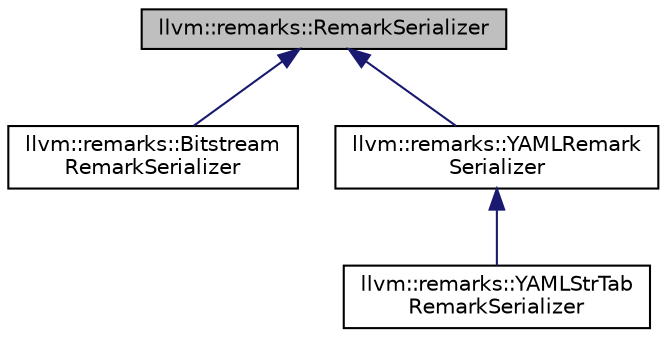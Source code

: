 digraph "llvm::remarks::RemarkSerializer"
{
 // LATEX_PDF_SIZE
  bgcolor="transparent";
  edge [fontname="Helvetica",fontsize="10",labelfontname="Helvetica",labelfontsize="10"];
  node [fontname="Helvetica",fontsize="10",shape=record];
  Node1 [label="llvm::remarks::RemarkSerializer",height=0.2,width=0.4,color="black", fillcolor="grey75", style="filled", fontcolor="black",tooltip="This is the base class for a remark serializer."];
  Node1 -> Node2 [dir="back",color="midnightblue",fontsize="10",style="solid",fontname="Helvetica"];
  Node2 [label="llvm::remarks::Bitstream\lRemarkSerializer",height=0.2,width=0.4,color="black",URL="$structllvm_1_1remarks_1_1BitstreamRemarkSerializer.html",tooltip="Implementation of the remark serializer using LLVM bitstream."];
  Node1 -> Node3 [dir="back",color="midnightblue",fontsize="10",style="solid",fontname="Helvetica"];
  Node3 [label="llvm::remarks::YAMLRemark\lSerializer",height=0.2,width=0.4,color="black",URL="$structllvm_1_1remarks_1_1YAMLRemarkSerializer.html",tooltip="Serialize the remarks to YAML."];
  Node3 -> Node4 [dir="back",color="midnightblue",fontsize="10",style="solid",fontname="Helvetica"];
  Node4 [label="llvm::remarks::YAMLStrTab\lRemarkSerializer",height=0.2,width=0.4,color="black",URL="$structllvm_1_1remarks_1_1YAMLStrTabRemarkSerializer.html",tooltip="Serialize the remarks to YAML using a string table."];
}
